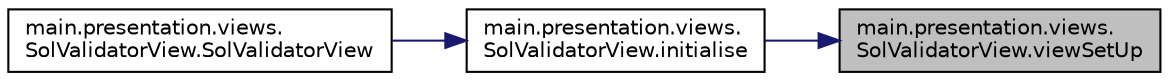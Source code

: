 digraph "main.presentation.views.SolValidatorView.viewSetUp"
{
 // INTERACTIVE_SVG=YES
 // LATEX_PDF_SIZE
  edge [fontname="Helvetica",fontsize="10",labelfontname="Helvetica",labelfontsize="10"];
  node [fontname="Helvetica",fontsize="10",shape=record];
  rankdir="RL";
  Node1 [label="main.presentation.views.\lSolValidatorView.viewSetUp",height=0.2,width=0.4,color="black", fillcolor="grey75", style="filled", fontcolor="black",tooltip=" "];
  Node1 -> Node2 [dir="back",color="midnightblue",fontsize="10",style="solid",fontname="Helvetica"];
  Node2 [label="main.presentation.views.\lSolValidatorView.initialise",height=0.2,width=0.4,color="black", fillcolor="white", style="filled",URL="$classmain_1_1presentation_1_1views_1_1SolValidatorView.html#a6e4a31f2fbc69bd48c8acfe97b9e18b8",tooltip=" "];
  Node2 -> Node3 [dir="back",color="midnightblue",fontsize="10",style="solid",fontname="Helvetica"];
  Node3 [label="main.presentation.views.\lSolValidatorView.SolValidatorView",height=0.2,width=0.4,color="black", fillcolor="white", style="filled",URL="$classmain_1_1presentation_1_1views_1_1SolValidatorView.html#ad22221c11082e80c6d51a94a71997331",tooltip=" "];
}
